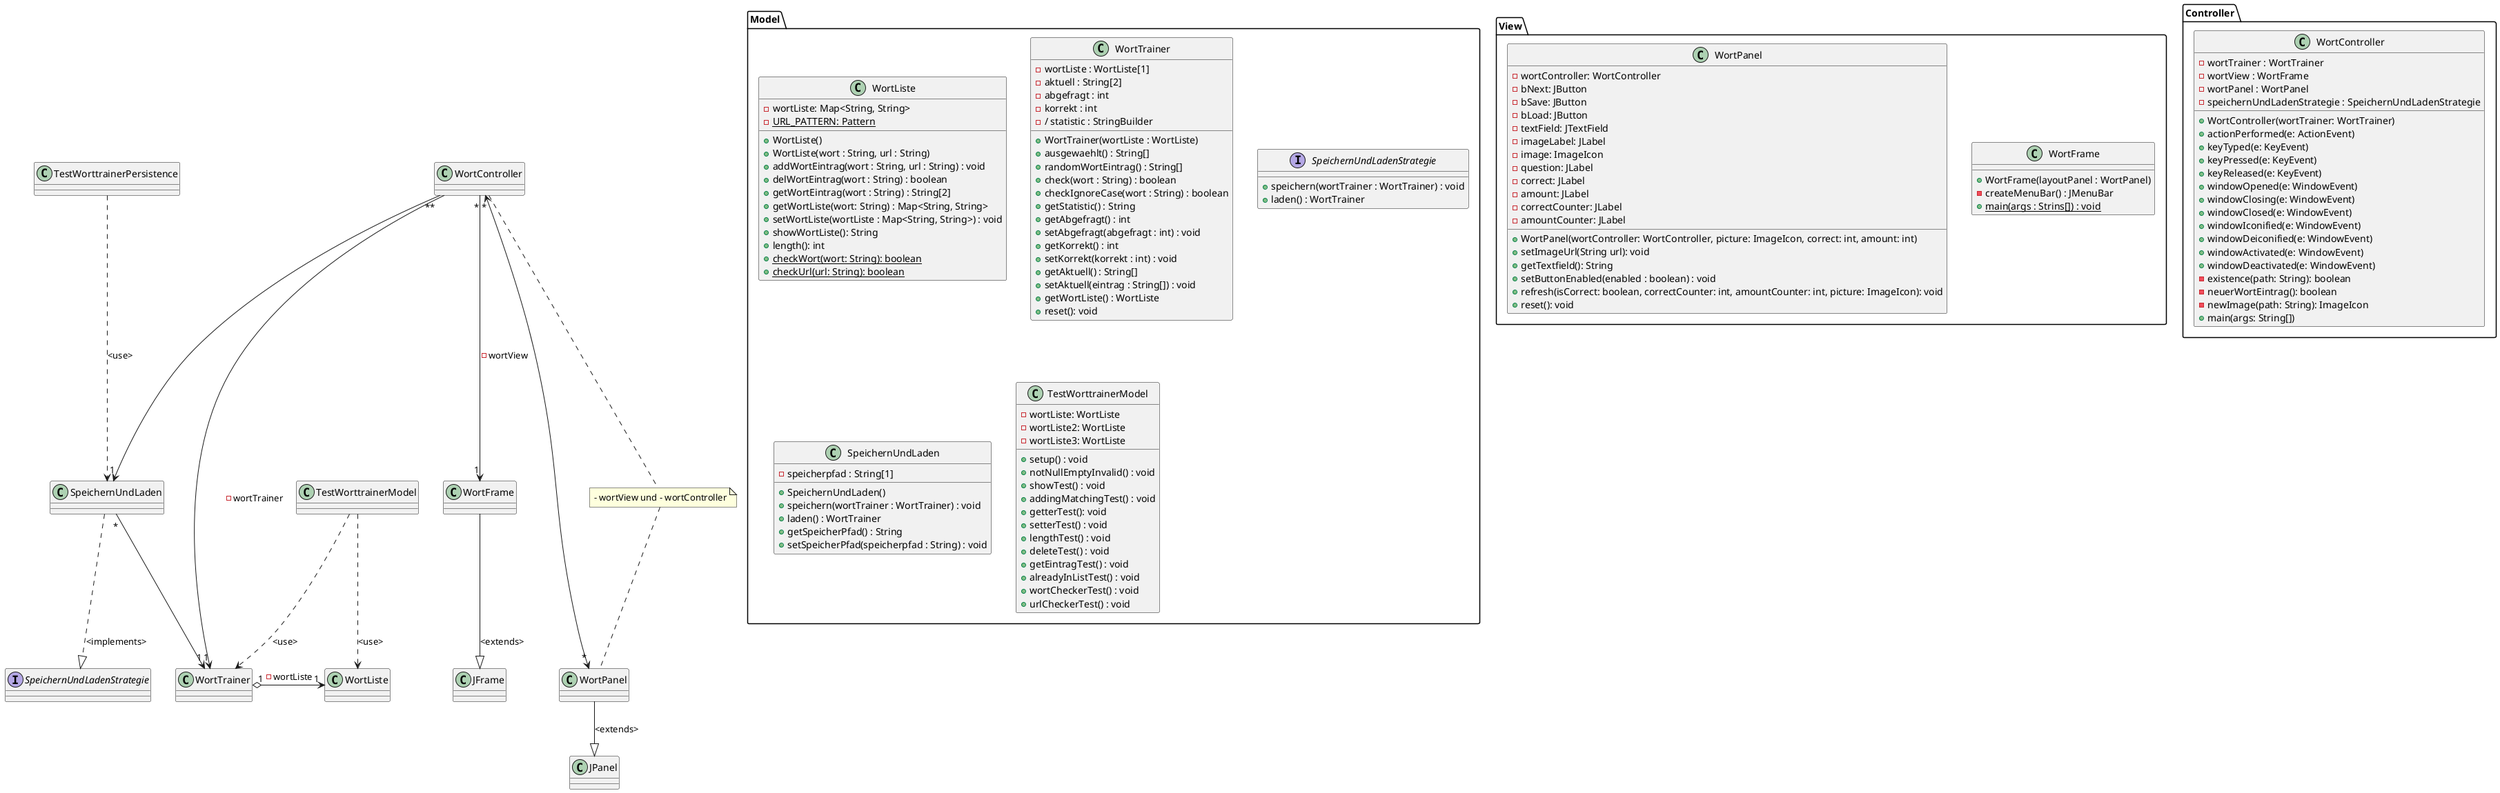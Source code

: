 @startuml
'https://plantuml.com/class-diagram

interface SpeichernUndLadenStrategie
TestWorttrainerModel ..> WortListe : <use>
TestWorttrainerModel ..> WortTrainer : <use>
TestWorttrainerPersistence ..> SpeichernUndLaden : <use>
WortTrainer "1" o-> "1" WortListe : - wortListe
SpeichernUndLaden "*" --> "1" WortTrainer
SpeichernUndLaden ..|> SpeichernUndLadenStrategie : <implements>
WortFrame --|> JFrame: <extends>
WortPanel --|> JPanel: <extends>
WortController "*" --> "1" WortFrame : - wortView
note "- wortView und - wortController" as N1
WortController "*" <--> "*" WortPanel
WortController .. N1
N1 .. WortPanel
WortController "*" --> "1" WortTrainer : -wortTrainer
WortController "*" --> "1" SpeichernUndLaden

package Model {
class WortListe {
- wortListe: Map<String, String>
- {static} URL_PATTERN: Pattern
+ WortListe()
+ WortListe(wort : String, url : String)
+ addWortEintrag(wort : String, url : String) : void
+ delWortEintrag(wort : String) : boolean
+ getWortEintrag(wort : String) : String[2]
+ getWortListe(wort: String) : Map<String, String>
+ setWortListe(wortListe : Map<String, String>) : void
+ showWortListe(): String
+ length(): int
+ {static} checkWort(wort: String): boolean
+ {static} checkUrl(url: String): boolean
}

class WortTrainer {
- wortListe : WortListe[1]
- aktuell : String[2]
- abgefragt : int
- korrekt : int
- / statistic : StringBuilder
+ WortTrainer(wortListe : WortListe)
+ ausgewaehlt() : String[]
+ randomWortEintrag() : String[]
+ check(wort : String) : boolean
+ checkIgnoreCase(wort : String) : boolean
+ getStatistic() : String
+ getAbgefragt() : int
+ setAbgefragt(abgefragt : int) : void
+ getKorrekt() : int
+ setKorrekt(korrekt : int) : void
+ getAktuell() : String[]
+ setAktuell(eintrag : String[]) : void
+ getWortListe() : WortListe
+ reset(): void
}

interface SpeichernUndLadenStrategie {
+ speichern(wortTrainer : WortTrainer) : void
+ laden() : WortTrainer
}

class SpeichernUndLaden {
- speicherpfad : String[1]
+ SpeichernUndLaden()
+ speichern(wortTrainer : WortTrainer) : void
+ laden() : WortTrainer
+ getSpeicherPfad() : String
+ setSpeicherPfad(speicherpfad : String) : void
}


class TestWorttrainerModel {
- wortListe: WortListe
- wortListe2: WortListe
- wortListe3: WortListe
+ setup() : void
+ notNullEmptyInvalid() : void
+ showTest() : void
+ addingMatchingTest() : void
+ getterTest(): void
+ setterTest() : void
+ lengthTest() : void
+ deleteTest() : void
+ getEintragTest() : void
+ alreadyInListTest() : void
+ wortCheckerTest() : void
+ urlCheckerTest() : void
}
}

package View {
class WortFrame {
+ WortFrame(layoutPanel : WortPanel)
- createMenuBar() : JMenuBar
+ {static} main(args : Strins[]) : void
}
class WortPanel {
- wortController: WortController
- bNext: JButton
- bSave: JButton
- bLoad: JButton
- textField: JTextField
- imageLabel: JLabel
- image: ImageIcon
- question: JLabel
- correct: JLabel
- amount: JLabel
- correctCounter: JLabel
- amountCounter: JLabel
+ WortPanel(wortController: WortController, picture: ImageIcon, correct: int, amount: int)
+ setImageUrl(String url): void
+ getTextfield(): String
+ setButtonEnabled(enabled : boolean) : void
+ refresh(isCorrect: boolean, correctCounter: int, amountCounter: int, picture: ImageIcon): void
+ reset(): void
}
}

package Controller {
class WortController {
- wortTrainer : WortTrainer
- wortView : WortFrame
- wortPanel : WortPanel
- speichernUndLadenStrategie : SpeichernUndLadenStrategie
+ WortController(wortTrainer: WortTrainer)
+ actionPerformed(e: ActionEvent)
+ keyTyped(e: KeyEvent)
+ keyPressed(e: KeyEvent)
+ keyReleased(e: KeyEvent)
+ windowOpened(e: WindowEvent)
+ windowClosing(e: WindowEvent)
+ windowClosed(e: WindowEvent)
+ windowIconified(e: WindowEvent)
+ windowDeiconified(e: WindowEvent)
+ windowActivated(e: WindowEvent)
+ windowDeactivated(e: WindowEvent)
- existence(path: String): boolean
- neuerWortEintrag(): boolean
- newImage(path: String): ImageIcon
+ main(args: String[])
}
}
@enduml